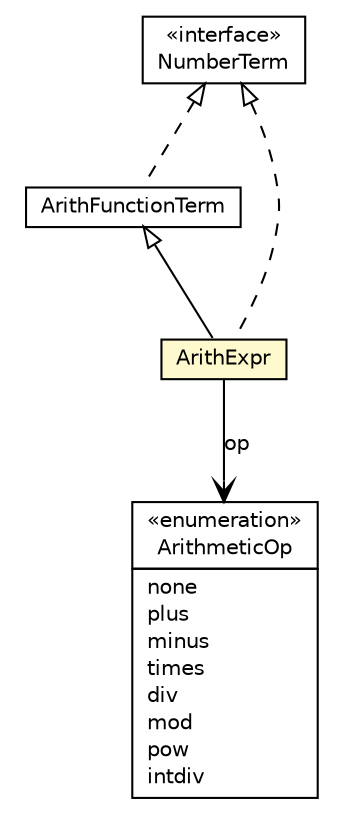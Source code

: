 #!/usr/local/bin/dot
#
# Class diagram 
# Generated by UMLGraph version R5_6_6-1-g9240c4 (http://www.umlgraph.org/)
#

digraph G {
	edge [fontname="Helvetica",fontsize=10,labelfontname="Helvetica",labelfontsize=10];
	node [fontname="Helvetica",fontsize=10,shape=plaintext];
	nodesep=0.25;
	ranksep=0.5;
	// jason.asSyntax.NumberTerm
	c8238 [label=<<table title="jason.asSyntax.NumberTerm" border="0" cellborder="1" cellspacing="0" cellpadding="2" port="p" href="./NumberTerm.html">
		<tr><td><table border="0" cellspacing="0" cellpadding="1">
<tr><td align="center" balign="center"> &#171;interface&#187; </td></tr>
<tr><td align="center" balign="center"> NumberTerm </td></tr>
		</table></td></tr>
		</table>>, URL="./NumberTerm.html", fontname="Helvetica", fontcolor="black", fontsize=10.0];
	// jason.asSyntax.ArithFunctionTerm
	c8253 [label=<<table title="jason.asSyntax.ArithFunctionTerm" border="0" cellborder="1" cellspacing="0" cellpadding="2" port="p" href="./ArithFunctionTerm.html">
		<tr><td><table border="0" cellspacing="0" cellpadding="1">
<tr><td align="center" balign="center"> ArithFunctionTerm </td></tr>
		</table></td></tr>
		</table>>, URL="./ArithFunctionTerm.html", fontname="Helvetica", fontcolor="black", fontsize=10.0];
	// jason.asSyntax.ArithExpr
	c8254 [label=<<table title="jason.asSyntax.ArithExpr" border="0" cellborder="1" cellspacing="0" cellpadding="2" port="p" bgcolor="lemonChiffon" href="./ArithExpr.html">
		<tr><td><table border="0" cellspacing="0" cellpadding="1">
<tr><td align="center" balign="center"> ArithExpr </td></tr>
		</table></td></tr>
		</table>>, URL="./ArithExpr.html", fontname="Helvetica", fontcolor="black", fontsize=10.0];
	// jason.asSyntax.ArithExpr.ArithmeticOp
	c8255 [label=<<table title="jason.asSyntax.ArithExpr.ArithmeticOp" border="0" cellborder="1" cellspacing="0" cellpadding="2" port="p" href="./ArithExpr.ArithmeticOp.html">
		<tr><td><table border="0" cellspacing="0" cellpadding="1">
<tr><td align="center" balign="center"> &#171;enumeration&#187; </td></tr>
<tr><td align="center" balign="center"> ArithmeticOp </td></tr>
		</table></td></tr>
		<tr><td><table border="0" cellspacing="0" cellpadding="1">
<tr><td align="left" balign="left"> none </td></tr>
<tr><td align="left" balign="left"> plus </td></tr>
<tr><td align="left" balign="left"> minus </td></tr>
<tr><td align="left" balign="left"> times </td></tr>
<tr><td align="left" balign="left"> div </td></tr>
<tr><td align="left" balign="left"> mod </td></tr>
<tr><td align="left" balign="left"> pow </td></tr>
<tr><td align="left" balign="left"> intdiv </td></tr>
		</table></td></tr>
		</table>>, URL="./ArithExpr.ArithmeticOp.html", fontname="Helvetica", fontcolor="black", fontsize=10.0];
	//jason.asSyntax.ArithFunctionTerm implements jason.asSyntax.NumberTerm
	c8238:p -> c8253:p [dir=back,arrowtail=empty,style=dashed];
	//jason.asSyntax.ArithExpr extends jason.asSyntax.ArithFunctionTerm
	c8253:p -> c8254:p [dir=back,arrowtail=empty];
	//jason.asSyntax.ArithExpr implements jason.asSyntax.NumberTerm
	c8238:p -> c8254:p [dir=back,arrowtail=empty,style=dashed];
	// jason.asSyntax.ArithExpr NAVASSOC jason.asSyntax.ArithExpr.ArithmeticOp
	c8254:p -> c8255:p [taillabel="", label="op", headlabel="", fontname="Helvetica", fontcolor="black", fontsize=10.0, color="black", arrowhead=open];
}

